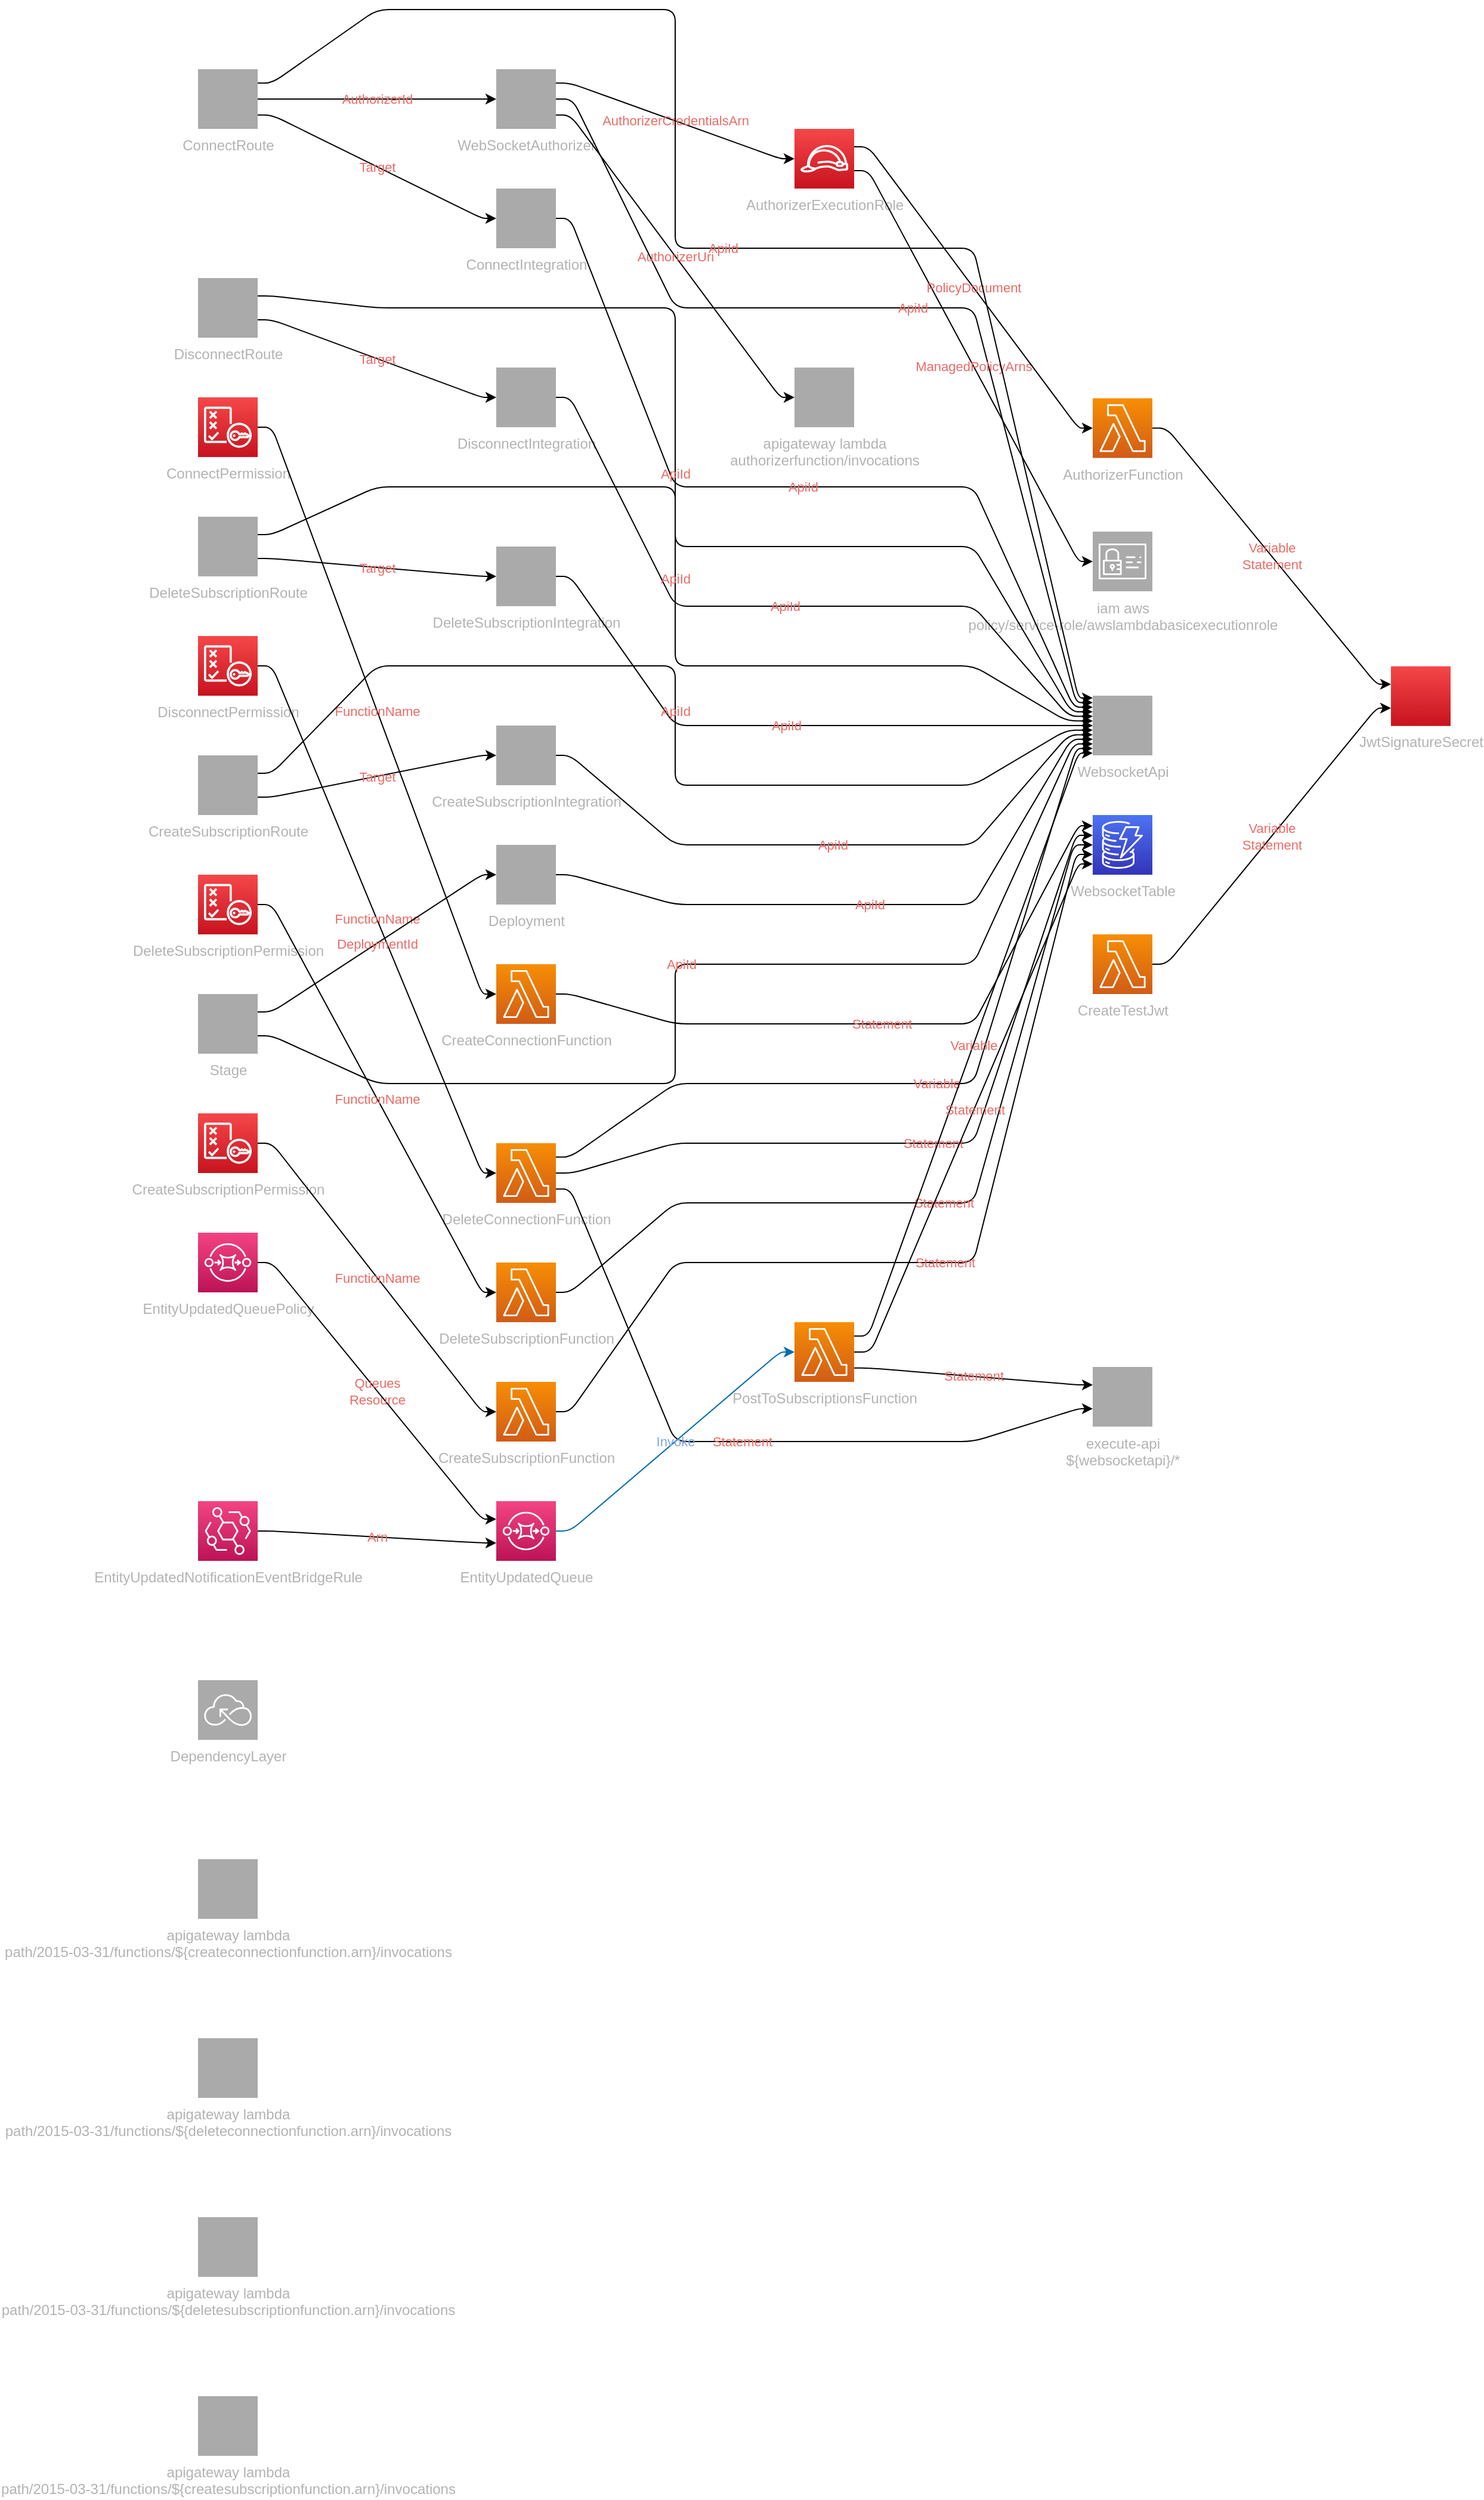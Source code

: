 <mxfile version="13.1.3" pages="2">
            <diagram id="diagramid" name="Diagram">
              <mxGraphModel><root><mxCell id="0"/><mxCell id="1" parent="0"/><mxCell id="2" value="DependencyLayer" style="outlineConnect=0;fontColor=#B3B3B3;gradientColor=#aaaaaa;gradientDirection=north;fillColor=#aaaaaa;strokeColor=#ffffff;dashed=0;verticalLabelPosition=bottom;verticalAlign=top;align=center;html=1;fontSize=12;fontStyle=0;aspect=fixed;shape=mxgraph.aws4.resourceIcon;resIcon=mxgraph.aws4.serverless;" vertex="1" parent="1"><mxGeometry y="1400" width="50" height="50" as="geometry"/></mxCell><mxCell id="3" value="WebsocketTable" style="outlineConnect=0;fontColor=#B3B3B3;gradientColor=#4D72F3;gradientDirection=north;fillColor=#3334B9;strokeColor=#ffffff;dashed=0;verticalLabelPosition=bottom;verticalAlign=top;align=center;html=1;fontSize=12;fontStyle=0;aspect=fixed;shape=mxgraph.aws4.resourceIcon;resIcon=mxgraph.aws4.dynamodb;" vertex="1" parent="1"><mxGeometry x="750" y="675" width="50" height="50" as="geometry"/></mxCell><mxCell id="4" value="WebsocketApi" style="outlineConnect=0;fontColor=#B3B3B3;gradientColor=#aaaaaa;gradientDirection=north;fillColor=#aaaaaa;strokeColor=#ffffff;dashed=0;verticalLabelPosition=bottom;verticalAlign=top;align=center;html=1;fontSize=12;fontStyle=0;aspect=fixed;shape=mxgraph.aws4.resourceIcon;resIcon=mxgraph.aws4.apigatewayv2;" vertex="1" parent="1"><mxGeometry x="750" y="575" width="50" height="50" as="geometry"/></mxCell><mxCell id="5" value="WebSocketAuthorizer" style="outlineConnect=0;fontColor=#B3B3B3;gradientColor=#aaaaaa;gradientDirection=north;fillColor=#aaaaaa;strokeColor=#ffffff;dashed=0;verticalLabelPosition=bottom;verticalAlign=top;align=center;html=1;fontSize=12;fontStyle=0;aspect=fixed;shape=mxgraph.aws4.resourceIcon;resIcon=mxgraph.aws4.apigatewayv2;" vertex="1" parent="1"><mxGeometry x="250" y="50" width="50" height="50" as="geometry"/></mxCell><mxCell id="6" value="AuthorizerFunction" style="outlineConnect=0;fontColor=#B3B3B3;gradientColor=#F78E04;gradientDirection=north;fillColor=#D05C17;strokeColor=#ffffff;dashed=0;verticalLabelPosition=bottom;verticalAlign=top;align=center;html=1;fontSize=12;fontStyle=0;aspect=fixed;shape=mxgraph.aws4.resourceIcon;resIcon=mxgraph.aws4.lambda;" vertex="1" parent="1"><mxGeometry x="750" y="325.781" width="50" height="50" as="geometry"/></mxCell><mxCell id="7" value="JwtSignatureSecret" style="outlineConnect=0;fontColor=#B3B3B3;gradientColor=#F54749;gradientDirection=north;fillColor=#C7131F;strokeColor=#ffffff;dashed=0;verticalLabelPosition=bottom;verticalAlign=top;align=center;html=1;fontSize=12;fontStyle=0;aspect=fixed;shape=mxgraph.aws4.resourceIcon;resIcon=mxgraph.aws4.secretsmanager;" vertex="1" parent="1"><mxGeometry x="1000" y="550.391" width="50" height="50" as="geometry"/></mxCell><mxCell id="8" value="AuthorizerExecutionRole" style="outlineConnect=0;fontColor=#B3B3B3;gradientColor=#F54749;gradientDirection=north;fillColor=#C7131F;strokeColor=#ffffff;dashed=0;verticalLabelPosition=bottom;verticalAlign=top;align=center;html=1;fontSize=12;fontStyle=0;aspect=fixed;shape=mxgraph.aws4.resourceIcon;resIcon=mxgraph.aws4.role;" vertex="1" parent="1"><mxGeometry x="500" y="100" width="50" height="50" as="geometry"/></mxCell><mxCell id="9" value="ConnectRoute" style="outlineConnect=0;fontColor=#B3B3B3;gradientColor=#aaaaaa;gradientDirection=north;fillColor=#aaaaaa;strokeColor=#ffffff;dashed=0;verticalLabelPosition=bottom;verticalAlign=top;align=center;html=1;fontSize=12;fontStyle=0;aspect=fixed;shape=mxgraph.aws4.resourceIcon;resIcon=mxgraph.aws4.apigatewayv2;" vertex="1" parent="1"><mxGeometry y="50" width="50" height="50" as="geometry"/></mxCell><mxCell id="10" value="ConnectIntegration" style="outlineConnect=0;fontColor=#B3B3B3;gradientColor=#aaaaaa;gradientDirection=north;fillColor=#aaaaaa;strokeColor=#ffffff;dashed=0;verticalLabelPosition=bottom;verticalAlign=top;align=center;html=1;fontSize=12;fontStyle=0;aspect=fixed;shape=mxgraph.aws4.resourceIcon;resIcon=mxgraph.aws4.apigatewayv2;" vertex="1" parent="1"><mxGeometry x="250" y="150" width="50" height="50" as="geometry"/></mxCell><mxCell id="11" value="CreateConnectionFunction" style="outlineConnect=0;fontColor=#B3B3B3;gradientColor=#F78E04;gradientDirection=north;fillColor=#D05C17;strokeColor=#ffffff;dashed=0;verticalLabelPosition=bottom;verticalAlign=top;align=center;html=1;fontSize=12;fontStyle=0;aspect=fixed;shape=mxgraph.aws4.resourceIcon;resIcon=mxgraph.aws4.lambda;" vertex="1" parent="1"><mxGeometry x="250" y="800" width="50" height="50" as="geometry"/></mxCell><mxCell id="12" value="ConnectPermission" style="outlineConnect=0;fontColor=#B3B3B3;gradientColor=#F54749;gradientDirection=north;fillColor=#C7131F;strokeColor=#ffffff;dashed=0;verticalLabelPosition=bottom;verticalAlign=top;align=center;html=1;fontSize=12;fontStyle=0;aspect=fixed;shape=mxgraph.aws4.resourceIcon;resIcon=mxgraph.aws4.policy;" vertex="1" parent="1"><mxGeometry y="325" width="50" height="50" as="geometry"/></mxCell><mxCell id="13" value="DisconnectRoute" style="outlineConnect=0;fontColor=#B3B3B3;gradientColor=#aaaaaa;gradientDirection=north;fillColor=#aaaaaa;strokeColor=#ffffff;dashed=0;verticalLabelPosition=bottom;verticalAlign=top;align=center;html=1;fontSize=12;fontStyle=0;aspect=fixed;shape=mxgraph.aws4.resourceIcon;resIcon=mxgraph.aws4.apigatewayv2;" vertex="1" parent="1"><mxGeometry y="225" width="50" height="50" as="geometry"/></mxCell><mxCell id="14" value="DisconnectIntegration" style="outlineConnect=0;fontColor=#B3B3B3;gradientColor=#aaaaaa;gradientDirection=north;fillColor=#aaaaaa;strokeColor=#ffffff;dashed=0;verticalLabelPosition=bottom;verticalAlign=top;align=center;html=1;fontSize=12;fontStyle=0;aspect=fixed;shape=mxgraph.aws4.resourceIcon;resIcon=mxgraph.aws4.apigatewayv2;" vertex="1" parent="1"><mxGeometry x="250" y="300" width="50" height="50" as="geometry"/></mxCell><mxCell id="15" value="DeleteConnectionFunction" style="outlineConnect=0;fontColor=#B3B3B3;gradientColor=#F78E04;gradientDirection=north;fillColor=#D05C17;strokeColor=#ffffff;dashed=0;verticalLabelPosition=bottom;verticalAlign=top;align=center;html=1;fontSize=12;fontStyle=0;aspect=fixed;shape=mxgraph.aws4.resourceIcon;resIcon=mxgraph.aws4.lambda;" vertex="1" parent="1"><mxGeometry x="250" y="950" width="50" height="50" as="geometry"/></mxCell><mxCell id="16" value="DisconnectPermission" style="outlineConnect=0;fontColor=#B3B3B3;gradientColor=#F54749;gradientDirection=north;fillColor=#C7131F;strokeColor=#ffffff;dashed=0;verticalLabelPosition=bottom;verticalAlign=top;align=center;html=1;fontSize=12;fontStyle=0;aspect=fixed;shape=mxgraph.aws4.resourceIcon;resIcon=mxgraph.aws4.policy;" vertex="1" parent="1"><mxGeometry y="525" width="50" height="50" as="geometry"/></mxCell><mxCell id="17" value="DeleteSubscriptionRoute" style="outlineConnect=0;fontColor=#B3B3B3;gradientColor=#aaaaaa;gradientDirection=north;fillColor=#aaaaaa;strokeColor=#ffffff;dashed=0;verticalLabelPosition=bottom;verticalAlign=top;align=center;html=1;fontSize=12;fontStyle=0;aspect=fixed;shape=mxgraph.aws4.resourceIcon;resIcon=mxgraph.aws4.apigatewayv2;" vertex="1" parent="1"><mxGeometry y="425" width="50" height="50" as="geometry"/></mxCell><mxCell id="18" value="DeleteSubscriptionIntegration" style="outlineConnect=0;fontColor=#B3B3B3;gradientColor=#aaaaaa;gradientDirection=north;fillColor=#aaaaaa;strokeColor=#ffffff;dashed=0;verticalLabelPosition=bottom;verticalAlign=top;align=center;html=1;fontSize=12;fontStyle=0;aspect=fixed;shape=mxgraph.aws4.resourceIcon;resIcon=mxgraph.aws4.apigatewayv2;" vertex="1" parent="1"><mxGeometry x="250" y="450" width="50" height="50" as="geometry"/></mxCell><mxCell id="19" value="DeleteSubscriptionFunction" style="outlineConnect=0;fontColor=#B3B3B3;gradientColor=#F78E04;gradientDirection=north;fillColor=#D05C17;strokeColor=#ffffff;dashed=0;verticalLabelPosition=bottom;verticalAlign=top;align=center;html=1;fontSize=12;fontStyle=0;aspect=fixed;shape=mxgraph.aws4.resourceIcon;resIcon=mxgraph.aws4.lambda;" vertex="1" parent="1"><mxGeometry x="250" y="1050" width="50" height="50" as="geometry"/></mxCell><mxCell id="20" value="DeleteSubscriptionPermission" style="outlineConnect=0;fontColor=#B3B3B3;gradientColor=#F54749;gradientDirection=north;fillColor=#C7131F;strokeColor=#ffffff;dashed=0;verticalLabelPosition=bottom;verticalAlign=top;align=center;html=1;fontSize=12;fontStyle=0;aspect=fixed;shape=mxgraph.aws4.resourceIcon;resIcon=mxgraph.aws4.policy;" vertex="1" parent="1"><mxGeometry y="725" width="50" height="50" as="geometry"/></mxCell><mxCell id="21" value="CreateSubscriptionRoute" style="outlineConnect=0;fontColor=#B3B3B3;gradientColor=#aaaaaa;gradientDirection=north;fillColor=#aaaaaa;strokeColor=#ffffff;dashed=0;verticalLabelPosition=bottom;verticalAlign=top;align=center;html=1;fontSize=12;fontStyle=0;aspect=fixed;shape=mxgraph.aws4.resourceIcon;resIcon=mxgraph.aws4.apigatewayv2;" vertex="1" parent="1"><mxGeometry y="625" width="50" height="50" as="geometry"/></mxCell><mxCell id="22" value="CreateSubscriptionIntegration" style="outlineConnect=0;fontColor=#B3B3B3;gradientColor=#aaaaaa;gradientDirection=north;fillColor=#aaaaaa;strokeColor=#ffffff;dashed=0;verticalLabelPosition=bottom;verticalAlign=top;align=center;html=1;fontSize=12;fontStyle=0;aspect=fixed;shape=mxgraph.aws4.resourceIcon;resIcon=mxgraph.aws4.apigatewayv2;" vertex="1" parent="1"><mxGeometry x="250" y="600" width="50" height="50" as="geometry"/></mxCell><mxCell id="23" value="CreateSubscriptionFunction" style="outlineConnect=0;fontColor=#B3B3B3;gradientColor=#F78E04;gradientDirection=north;fillColor=#D05C17;strokeColor=#ffffff;dashed=0;verticalLabelPosition=bottom;verticalAlign=top;align=center;html=1;fontSize=12;fontStyle=0;aspect=fixed;shape=mxgraph.aws4.resourceIcon;resIcon=mxgraph.aws4.lambda;" vertex="1" parent="1"><mxGeometry x="250" y="1150" width="50" height="50" as="geometry"/></mxCell><mxCell id="24" value="CreateSubscriptionPermission" style="outlineConnect=0;fontColor=#B3B3B3;gradientColor=#F54749;gradientDirection=north;fillColor=#C7131F;strokeColor=#ffffff;dashed=0;verticalLabelPosition=bottom;verticalAlign=top;align=center;html=1;fontSize=12;fontStyle=0;aspect=fixed;shape=mxgraph.aws4.resourceIcon;resIcon=mxgraph.aws4.policy;" vertex="1" parent="1"><mxGeometry y="925" width="50" height="50" as="geometry"/></mxCell><mxCell id="25" value="Stage" style="outlineConnect=0;fontColor=#B3B3B3;gradientColor=#aaaaaa;gradientDirection=north;fillColor=#aaaaaa;strokeColor=#ffffff;dashed=0;verticalLabelPosition=bottom;verticalAlign=top;align=center;html=1;fontSize=12;fontStyle=0;aspect=fixed;shape=mxgraph.aws4.resourceIcon;resIcon=mxgraph.aws4.apigatewayv2;" vertex="1" parent="1"><mxGeometry y="825" width="50" height="50" as="geometry"/></mxCell><mxCell id="26" value="Deployment" style="outlineConnect=0;fontColor=#B3B3B3;gradientColor=#aaaaaa;gradientDirection=north;fillColor=#aaaaaa;strokeColor=#ffffff;dashed=0;verticalLabelPosition=bottom;verticalAlign=top;align=center;html=1;fontSize=12;fontStyle=0;aspect=fixed;shape=mxgraph.aws4.resourceIcon;resIcon=mxgraph.aws4.apigatewayv2;" vertex="1" parent="1"><mxGeometry x="250" y="700" width="50" height="50" as="geometry"/></mxCell><mxCell id="27" value="PostToSubscriptionsFunction" style="outlineConnect=0;fontColor=#B3B3B3;gradientColor=#F78E04;gradientDirection=north;fillColor=#D05C17;strokeColor=#ffffff;dashed=0;verticalLabelPosition=bottom;verticalAlign=top;align=center;html=1;fontSize=12;fontStyle=0;aspect=fixed;shape=mxgraph.aws4.resourceIcon;resIcon=mxgraph.aws4.lambda;" vertex="1" parent="1"><mxGeometry x="500" y="1100" width="50" height="50" as="geometry"/></mxCell><mxCell id="28" value="EntityUpdatedQueue" style="outlineConnect=0;fontColor=#B3B3B3;gradientColor=#F34482;gradientDirection=north;fillColor=#BC1356;strokeColor=#ffffff;dashed=0;verticalLabelPosition=bottom;verticalAlign=top;align=center;html=1;fontSize=12;fontStyle=0;aspect=fixed;shape=mxgraph.aws4.resourceIcon;resIcon=mxgraph.aws4.sqs;" vertex="1" parent="1"><mxGeometry x="250" y="1250" width="50" height="50" as="geometry"/></mxCell><mxCell id="29" value="EntityUpdatedNotificationEventBridgeRule" style="outlineConnect=0;fontColor=#B3B3B3;gradientColor=#F34482;gradientDirection=north;fillColor=#BC1356;strokeColor=#ffffff;dashed=0;verticalLabelPosition=bottom;verticalAlign=top;align=center;html=1;fontSize=12;fontStyle=0;aspect=fixed;shape=mxgraph.aws4.resourceIcon;resIcon=mxgraph.aws4.eventbridge;" vertex="1" parent="1"><mxGeometry y="1250" width="50" height="50" as="geometry"/></mxCell><mxCell id="30" value="EntityUpdatedQueuePolicy" style="outlineConnect=0;fontColor=#B3B3B3;gradientColor=#F34482;gradientDirection=north;fillColor=#BC1356;strokeColor=#ffffff;dashed=0;verticalLabelPosition=bottom;verticalAlign=top;align=center;html=1;fontSize=12;fontStyle=0;aspect=fixed;shape=mxgraph.aws4.resourceIcon;resIcon=mxgraph.aws4.sqs;" vertex="1" parent="1"><mxGeometry y="1025" width="50" height="50" as="geometry"/></mxCell><mxCell id="31" value="CreateTestJwt" style="outlineConnect=0;fontColor=#B3B3B3;gradientColor=#F78E04;gradientDirection=north;fillColor=#D05C17;strokeColor=#ffffff;dashed=0;verticalLabelPosition=bottom;verticalAlign=top;align=center;html=1;fontSize=12;fontStyle=0;aspect=fixed;shape=mxgraph.aws4.resourceIcon;resIcon=mxgraph.aws4.lambda;" vertex="1" parent="1"><mxGeometry x="750" y="775" width="50" height="50" as="geometry"/></mxCell><mxCell id="32" value="apigateway  lambda&#xA;authorizerfunction/invocations" style="outlineConnect=0;fontColor=#B3B3B3;gradientColor=#aaaaaa;gradientDirection=north;fillColor=#aaaaaa;strokeColor=#ffffff;dashed=0;verticalLabelPosition=bottom;verticalAlign=top;align=center;html=1;fontSize=12;fontStyle=0;aspect=fixed;shape=mxgraph.aws4.resourceIcon;resIcon=mxgraph.aws4.apigateway;" vertex="1" parent="1"><mxGeometry x="500" y="300" width="50" height="50" as="geometry"/></mxCell><mxCell id="33" value="iam  aws&#xA;policy/service-role/awslambdabasicexecutionrole" style="outlineConnect=0;fontColor=#B3B3B3;gradientColor=#aaaaaa;gradientDirection=north;fillColor=#aaaaaa;strokeColor=#ffffff;dashed=0;verticalLabelPosition=bottom;verticalAlign=top;align=center;html=1;fontSize=12;fontStyle=0;aspect=fixed;shape=mxgraph.aws4.resourceIcon;resIcon=mxgraph.aws4.identity_and_access_management;" vertex="1" parent="1"><mxGeometry x="750" y="437.5" width="50" height="50" as="geometry"/></mxCell><mxCell id="34" value="apigateway  lambda&#xA;path/2015-03-31/functions/${createconnectionfunction.arn}/invocations" style="outlineConnect=0;fontColor=#B3B3B3;gradientColor=#aaaaaa;gradientDirection=north;fillColor=#aaaaaa;strokeColor=#ffffff;dashed=0;verticalLabelPosition=bottom;verticalAlign=top;align=center;html=1;fontSize=12;fontStyle=0;aspect=fixed;shape=mxgraph.aws4.resourceIcon;resIcon=mxgraph.aws4.apigateway;" vertex="1" parent="1"><mxGeometry y="1550" width="50" height="50" as="geometry"/></mxCell><mxCell id="35" value="apigateway  lambda&#xA;path/2015-03-31/functions/${deleteconnectionfunction.arn}/invocations" style="outlineConnect=0;fontColor=#B3B3B3;gradientColor=#aaaaaa;gradientDirection=north;fillColor=#aaaaaa;strokeColor=#ffffff;dashed=0;verticalLabelPosition=bottom;verticalAlign=top;align=center;html=1;fontSize=12;fontStyle=0;aspect=fixed;shape=mxgraph.aws4.resourceIcon;resIcon=mxgraph.aws4.apigateway;" vertex="1" parent="1"><mxGeometry y="1700" width="50" height="50" as="geometry"/></mxCell><mxCell id="36" value="execute-api  &#xA;${websocketapi}/*" style="outlineConnect=0;fontColor=#B3B3B3;gradientColor=#aaaaaa;gradientDirection=north;fillColor=#aaaaaa;strokeColor=#ffffff;dashed=0;verticalLabelPosition=bottom;verticalAlign=top;align=center;html=1;fontSize=12;fontStyle=0;aspect=fixed;shape=mxgraph.aws4.resourceIcon;resIcon=mxgraph.aws4.execute-api;" vertex="1" parent="1"><mxGeometry x="750" y="1137.5" width="50" height="50" as="geometry"/></mxCell><mxCell id="37" value="apigateway  lambda&#xA;path/2015-03-31/functions/${deletesubscriptionfunction.arn}/invocations" style="outlineConnect=0;fontColor=#B3B3B3;gradientColor=#aaaaaa;gradientDirection=north;fillColor=#aaaaaa;strokeColor=#ffffff;dashed=0;verticalLabelPosition=bottom;verticalAlign=top;align=center;html=1;fontSize=12;fontStyle=0;aspect=fixed;shape=mxgraph.aws4.resourceIcon;resIcon=mxgraph.aws4.apigateway;" vertex="1" parent="1"><mxGeometry y="1850" width="50" height="50" as="geometry"/></mxCell><mxCell id="38" value="apigateway  lambda&#xA;path/2015-03-31/functions/${createsubscriptionfunction.arn}/invocations" style="outlineConnect=0;fontColor=#B3B3B3;gradientColor=#aaaaaa;gradientDirection=north;fillColor=#aaaaaa;strokeColor=#ffffff;dashed=0;verticalLabelPosition=bottom;verticalAlign=top;align=center;html=1;fontSize=12;fontStyle=0;aspect=fixed;shape=mxgraph.aws4.resourceIcon;resIcon=mxgraph.aws4.apigateway;" vertex="1" parent="1"><mxGeometry y="2000" width="50" height="50" as="geometry"/></mxCell><mxCell id="WebsocketApi|WebSocketAuthorizer" value="ApiId" style="edgeStyle=orthogonalEdgeStyle;rounded=1;orthogonalLoop=1;jettySize=auto;html=1;labelBackgroundColor=none;fontColor=#EA6B66;noEdgeStyle=1;orthogonal=1;" edge="1" parent="1" source="5" target="4"><mxGeometry relative="1" as="geometry"><Array as="points"><mxPoint x="314" y="75"/><mxPoint x="400" y="250"/><mxPoint x="650" y="250"/><mxPoint x="736" y="580.769"/></Array></mxGeometry></mxCell><mxCell id="apigateway  lambda&#xA;authorizerfunction/invocations|WebSocketAuthorizer" value="AuthorizerUri" style="edgeStyle=orthogonalEdgeStyle;rounded=1;orthogonalLoop=1;jettySize=auto;html=1;labelBackgroundColor=none;fontColor=#EA6B66;noEdgeStyle=1;orthogonal=1;" edge="1" parent="1" source="5" target="32"><mxGeometry relative="1" as="geometry"><Array as="points"><mxPoint x="312" y="88.333"/><mxPoint x="488" y="325"/></Array></mxGeometry></mxCell><mxCell id="AuthorizerExecutionRole|WebSocketAuthorizer" value="AuthorizerCredentialsArn" style="edgeStyle=orthogonalEdgeStyle;rounded=1;orthogonalLoop=1;jettySize=auto;html=1;labelBackgroundColor=none;fontColor=#EA6B66;noEdgeStyle=1;orthogonal=1;" edge="1" parent="1" source="5" target="8"><mxGeometry relative="1" as="geometry"><Array as="points"><mxPoint x="312" y="61.667"/><mxPoint x="488" y="125"/></Array></mxGeometry></mxCell><mxCell id="JwtSignatureSecret|AuthorizerFunction" value="Variable&#xA;Statement" style="edgeStyle=orthogonalEdgeStyle;rounded=1;orthogonalLoop=1;jettySize=auto;html=1;labelBackgroundColor=none;fontColor=#EA6B66;noEdgeStyle=1;orthogonal=1;" edge="1" parent="1" source="6" target="7"><mxGeometry relative="1" as="geometry"><Array as="points"><mxPoint x="812" y="350.781"/><mxPoint x="988" y="565.391"/></Array></mxGeometry></mxCell><mxCell id="iam  aws&#xA;policy/service-role/awslambdabasicexecutionrole|AuthorizerExecutionRole" value="ManagedPolicyArns" style="edgeStyle=orthogonalEdgeStyle;rounded=1;orthogonalLoop=1;jettySize=auto;html=1;labelBackgroundColor=none;fontColor=#EA6B66;noEdgeStyle=1;orthogonal=1;" edge="1" parent="1" source="8" target="33"><mxGeometry relative="1" as="geometry"><Array as="points"><mxPoint x="562" y="135"/><mxPoint x="738" y="462.5"/></Array></mxGeometry></mxCell><mxCell id="AuthorizerFunction|AuthorizerExecutionRole" value="PolicyDocument" style="edgeStyle=orthogonalEdgeStyle;rounded=1;orthogonalLoop=1;jettySize=auto;html=1;labelBackgroundColor=none;fontColor=#EA6B66;noEdgeStyle=1;orthogonal=1;" edge="1" parent="1" source="8" target="6"><mxGeometry relative="1" as="geometry"><Array as="points"><mxPoint x="562" y="115"/><mxPoint x="738" y="350.781"/></Array></mxGeometry></mxCell><mxCell id="WebsocketApi|ConnectRoute" value="ApiId" style="edgeStyle=orthogonalEdgeStyle;rounded=1;orthogonalLoop=1;jettySize=auto;html=1;labelBackgroundColor=none;fontColor=#EA6B66;noEdgeStyle=1;orthogonal=1;" edge="1" parent="1" source="9" target="4"><mxGeometry relative="1" as="geometry"><Array as="points"><mxPoint x="62" y="61.667"/><mxPoint x="150"/><mxPoint x="400"/><mxPoint x="400" y="200"/><mxPoint x="650" y="200"/><mxPoint x="738" y="576.923"/></Array></mxGeometry></mxCell><mxCell id="WebSocketAuthorizer|ConnectRoute" value="AuthorizerId" style="edgeStyle=orthogonalEdgeStyle;rounded=1;orthogonalLoop=1;jettySize=auto;html=1;labelBackgroundColor=none;fontColor=#EA6B66;noEdgeStyle=1;orthogonal=1;" edge="1" parent="1" source="9" target="5"><mxGeometry relative="1" as="geometry"><Array as="points"><mxPoint x="64" y="75"/><mxPoint x="238" y="75"/></Array></mxGeometry></mxCell><mxCell id="ConnectIntegration|ConnectRoute" value="Target" style="edgeStyle=orthogonalEdgeStyle;rounded=1;orthogonalLoop=1;jettySize=auto;html=1;labelBackgroundColor=none;fontColor=#EA6B66;noEdgeStyle=1;orthogonal=1;" edge="1" parent="1" source="9" target="10"><mxGeometry relative="1" as="geometry"><Array as="points"><mxPoint x="62" y="88.333"/><mxPoint x="238" y="175"/></Array></mxGeometry></mxCell><mxCell id="WebsocketApi|ConnectIntegration" value="ApiId" style="edgeStyle=orthogonalEdgeStyle;rounded=1;orthogonalLoop=1;jettySize=auto;html=1;labelBackgroundColor=none;fontColor=#EA6B66;noEdgeStyle=1;orthogonal=1;" edge="1" parent="1" source="10" target="4"><mxGeometry relative="1" as="geometry"><Array as="points"><mxPoint x="312" y="175"/><mxPoint x="400" y="400"/><mxPoint x="650" y="400"/><mxPoint x="734" y="584.615"/></Array></mxGeometry></mxCell><mxCell id="WebsocketTable|CreateConnectionFunction" value="Statement" style="edgeStyle=orthogonalEdgeStyle;rounded=1;orthogonalLoop=1;jettySize=auto;html=1;labelBackgroundColor=none;fontColor=#EA6B66;noEdgeStyle=1;orthogonal=1;" edge="1" parent="1" source="11" target="3"><mxGeometry relative="1" as="geometry"><Array as="points"><mxPoint x="312" y="825"/><mxPoint x="400" y="850"/><mxPoint x="650" y="850"/><mxPoint x="738" y="684"/></Array></mxGeometry></mxCell><mxCell id="CreateConnectionFunction|ConnectPermission" value="FunctionName" style="edgeStyle=orthogonalEdgeStyle;rounded=1;orthogonalLoop=1;jettySize=auto;html=1;labelBackgroundColor=none;fontColor=#EA6B66;noEdgeStyle=1;orthogonal=1;" edge="1" parent="1" source="12" target="11"><mxGeometry relative="1" as="geometry"><Array as="points"><mxPoint x="62" y="350"/><mxPoint x="238" y="825"/></Array></mxGeometry></mxCell><mxCell id="WebsocketApi|DisconnectRoute" value="ApiId" style="edgeStyle=orthogonalEdgeStyle;rounded=1;orthogonalLoop=1;jettySize=auto;html=1;labelBackgroundColor=none;fontColor=#EA6B66;noEdgeStyle=1;orthogonal=1;" edge="1" parent="1" source="13" target="4"><mxGeometry relative="1" as="geometry"><Array as="points"><mxPoint x="62" y="240"/><mxPoint x="150" y="250"/><mxPoint x="400" y="250"/><mxPoint x="400" y="450"/><mxPoint x="650" y="450"/><mxPoint x="732" y="588.462"/></Array></mxGeometry></mxCell><mxCell id="DisconnectIntegration|DisconnectRoute" value="Target" style="edgeStyle=orthogonalEdgeStyle;rounded=1;orthogonalLoop=1;jettySize=auto;html=1;labelBackgroundColor=none;fontColor=#EA6B66;noEdgeStyle=1;orthogonal=1;" edge="1" parent="1" source="13" target="14"><mxGeometry relative="1" as="geometry"><Array as="points"><mxPoint x="62" y="260"/><mxPoint x="238" y="325"/></Array></mxGeometry></mxCell><mxCell id="WebsocketApi|DisconnectIntegration" value="ApiId" style="edgeStyle=orthogonalEdgeStyle;rounded=1;orthogonalLoop=1;jettySize=auto;html=1;labelBackgroundColor=none;fontColor=#EA6B66;noEdgeStyle=1;orthogonal=1;" edge="1" parent="1" source="14" target="4"><mxGeometry relative="1" as="geometry"><Array as="points"><mxPoint x="312" y="325"/><mxPoint x="400" y="500"/><mxPoint x="650" y="500"/><mxPoint x="730" y="592.308"/></Array></mxGeometry></mxCell><mxCell id="WebsocketApi|DeleteConnectionFunction" value="Variable" style="edgeStyle=orthogonalEdgeStyle;rounded=1;orthogonalLoop=1;jettySize=auto;html=1;labelBackgroundColor=none;fontColor=#EA6B66;noEdgeStyle=1;orthogonal=1;" edge="1" parent="1" source="15" target="4"><mxGeometry relative="1" as="geometry"><Array as="points"><mxPoint x="312" y="961.667"/><mxPoint x="400" y="900"/><mxPoint x="650" y="900"/><mxPoint x="736" y="619.231"/></Array></mxGeometry></mxCell><mxCell id="execute-api  &#xA;${websocketapi}/*|DeleteConnectionFunction" value="Statement" style="edgeStyle=orthogonalEdgeStyle;rounded=1;orthogonalLoop=1;jettySize=auto;html=1;labelBackgroundColor=none;fontColor=#EA6B66;noEdgeStyle=1;orthogonal=1;" edge="1" parent="1" source="15" target="36"><mxGeometry relative="1" as="geometry"><Array as="points"><mxPoint x="312" y="988.333"/><mxPoint x="400" y="1200"/><mxPoint x="650" y="1200"/><mxPoint x="738" y="1172.5"/></Array></mxGeometry></mxCell><mxCell id="WebsocketTable|DeleteConnectionFunction" value="Statement" style="edgeStyle=orthogonalEdgeStyle;rounded=1;orthogonalLoop=1;jettySize=auto;html=1;labelBackgroundColor=none;fontColor=#EA6B66;noEdgeStyle=1;orthogonal=1;" edge="1" parent="1" source="15" target="3"><mxGeometry relative="1" as="geometry"><Array as="points"><mxPoint x="314" y="975"/><mxPoint x="400" y="950"/><mxPoint x="650" y="950"/><mxPoint x="736" y="692"/></Array></mxGeometry></mxCell><mxCell id="DeleteConnectionFunction|DisconnectPermission" value="FunctionName" style="edgeStyle=orthogonalEdgeStyle;rounded=1;orthogonalLoop=1;jettySize=auto;html=1;labelBackgroundColor=none;fontColor=#EA6B66;noEdgeStyle=1;orthogonal=1;" edge="1" parent="1" source="16" target="15"><mxGeometry relative="1" as="geometry"><Array as="points"><mxPoint x="62" y="550"/><mxPoint x="238" y="975"/></Array></mxGeometry></mxCell><mxCell id="WebsocketApi|DeleteSubscriptionRoute" value="ApiId" style="edgeStyle=orthogonalEdgeStyle;rounded=1;orthogonalLoop=1;jettySize=auto;html=1;labelBackgroundColor=none;fontColor=#EA6B66;noEdgeStyle=1;orthogonal=1;" edge="1" parent="1" source="17" target="4"><mxGeometry relative="1" as="geometry"><Array as="points"><mxPoint x="62" y="440"/><mxPoint x="150" y="400"/><mxPoint x="400" y="400"/><mxPoint x="400" y="550"/><mxPoint x="650" y="550"/><mxPoint x="728" y="596.154"/></Array></mxGeometry></mxCell><mxCell id="DeleteSubscriptionIntegration|DeleteSubscriptionRoute" value="Target" style="edgeStyle=orthogonalEdgeStyle;rounded=1;orthogonalLoop=1;jettySize=auto;html=1;labelBackgroundColor=none;fontColor=#EA6B66;noEdgeStyle=1;orthogonal=1;" edge="1" parent="1" source="17" target="18"><mxGeometry relative="1" as="geometry"><Array as="points"><mxPoint x="62" y="460"/><mxPoint x="238" y="475"/></Array></mxGeometry></mxCell><mxCell id="WebsocketApi|DeleteSubscriptionIntegration" value="ApiId" style="edgeStyle=orthogonalEdgeStyle;rounded=1;orthogonalLoop=1;jettySize=auto;html=1;labelBackgroundColor=none;fontColor=#EA6B66;noEdgeStyle=1;orthogonal=1;" edge="1" parent="1" source="18" target="4"><mxGeometry relative="1" as="geometry"><Array as="points"><mxPoint x="312" y="475"/><mxPoint x="400" y="600"/><mxPoint x="650" y="600"/><mxPoint x="726" y="600.0"/></Array></mxGeometry></mxCell><mxCell id="WebsocketTable|DeleteSubscriptionFunction" value="Statement" style="edgeStyle=orthogonalEdgeStyle;rounded=1;orthogonalLoop=1;jettySize=auto;html=1;labelBackgroundColor=none;fontColor=#EA6B66;noEdgeStyle=1;orthogonal=1;" edge="1" parent="1" source="19" target="3"><mxGeometry relative="1" as="geometry"><Array as="points"><mxPoint x="312" y="1075"/><mxPoint x="400" y="1000"/><mxPoint x="650" y="1000"/><mxPoint x="734" y="700"/></Array></mxGeometry></mxCell><mxCell id="DeleteSubscriptionFunction|DeleteSubscriptionPermission" value="FunctionName" style="edgeStyle=orthogonalEdgeStyle;rounded=1;orthogonalLoop=1;jettySize=auto;html=1;labelBackgroundColor=none;fontColor=#EA6B66;noEdgeStyle=1;orthogonal=1;" edge="1" parent="1" source="20" target="19"><mxGeometry relative="1" as="geometry"><Array as="points"><mxPoint x="62" y="750"/><mxPoint x="238" y="1075"/></Array></mxGeometry></mxCell><mxCell id="WebsocketApi|CreateSubscriptionRoute" value="ApiId" style="edgeStyle=orthogonalEdgeStyle;rounded=1;orthogonalLoop=1;jettySize=auto;html=1;labelBackgroundColor=none;fontColor=#EA6B66;noEdgeStyle=1;orthogonal=1;" edge="1" parent="1" source="21" target="4"><mxGeometry relative="1" as="geometry"><Array as="points"><mxPoint x="62" y="640"/><mxPoint x="150" y="550"/><mxPoint x="400" y="550"/><mxPoint x="400" y="650"/><mxPoint x="650" y="650"/><mxPoint x="728" y="603.846"/></Array></mxGeometry></mxCell><mxCell id="CreateSubscriptionIntegration|CreateSubscriptionRoute" value="Target" style="edgeStyle=orthogonalEdgeStyle;rounded=1;orthogonalLoop=1;jettySize=auto;html=1;labelBackgroundColor=none;fontColor=#EA6B66;noEdgeStyle=1;orthogonal=1;" edge="1" parent="1" source="21" target="22"><mxGeometry relative="1" as="geometry"><Array as="points"><mxPoint x="62" y="660"/><mxPoint x="238" y="625"/></Array></mxGeometry></mxCell><mxCell id="WebsocketApi|CreateSubscriptionIntegration" value="ApiId" style="edgeStyle=orthogonalEdgeStyle;rounded=1;orthogonalLoop=1;jettySize=auto;html=1;labelBackgroundColor=none;fontColor=#EA6B66;noEdgeStyle=1;orthogonal=1;" edge="1" parent="1" source="22" target="4"><mxGeometry relative="1" as="geometry"><Array as="points"><mxPoint x="312" y="625"/><mxPoint x="400" y="700"/><mxPoint x="650" y="700"/><mxPoint x="730" y="607.692"/></Array></mxGeometry></mxCell><mxCell id="WebsocketTable|CreateSubscriptionFunction" value="Statement" style="edgeStyle=orthogonalEdgeStyle;rounded=1;orthogonalLoop=1;jettySize=auto;html=1;labelBackgroundColor=none;fontColor=#EA6B66;noEdgeStyle=1;orthogonal=1;" edge="1" parent="1" source="23" target="3"><mxGeometry relative="1" as="geometry"><Array as="points"><mxPoint x="312" y="1175"/><mxPoint x="400" y="1050"/><mxPoint x="650" y="1050"/><mxPoint x="736" y="708"/></Array></mxGeometry></mxCell><mxCell id="CreateSubscriptionFunction|CreateSubscriptionPermission" value="FunctionName" style="edgeStyle=orthogonalEdgeStyle;rounded=1;orthogonalLoop=1;jettySize=auto;html=1;labelBackgroundColor=none;fontColor=#EA6B66;noEdgeStyle=1;orthogonal=1;" edge="1" parent="1" source="24" target="23"><mxGeometry relative="1" as="geometry"><Array as="points"><mxPoint x="62" y="950"/><mxPoint x="238" y="1175"/></Array></mxGeometry></mxCell><mxCell id="Deployment|Stage" value="DeploymentId" style="edgeStyle=orthogonalEdgeStyle;rounded=1;orthogonalLoop=1;jettySize=auto;html=1;labelBackgroundColor=none;fontColor=#EA6B66;noEdgeStyle=1;orthogonal=1;" edge="1" parent="1" source="25" target="26"><mxGeometry relative="1" as="geometry"><Array as="points"><mxPoint x="62" y="840"/><mxPoint x="238" y="725"/></Array></mxGeometry></mxCell><mxCell id="WebsocketApi|Stage" value="ApiId" style="edgeStyle=orthogonalEdgeStyle;rounded=1;orthogonalLoop=1;jettySize=auto;html=1;labelBackgroundColor=none;fontColor=#EA6B66;noEdgeStyle=1;orthogonal=1;" edge="1" parent="1" source="25" target="4"><mxGeometry relative="1" as="geometry"><Array as="points"><mxPoint x="62" y="860"/><mxPoint x="150" y="900"/><mxPoint x="400" y="900"/><mxPoint x="400" y="800"/><mxPoint x="650" y="800"/><mxPoint x="734" y="615.385"/></Array></mxGeometry></mxCell><mxCell id="WebsocketApi|Deployment" value="ApiId" style="edgeStyle=orthogonalEdgeStyle;rounded=1;orthogonalLoop=1;jettySize=auto;html=1;labelBackgroundColor=none;fontColor=#EA6B66;noEdgeStyle=1;orthogonal=1;" edge="1" parent="1" source="26" target="4"><mxGeometry relative="1" as="geometry"><Array as="points"><mxPoint x="312" y="725"/><mxPoint x="400" y="750"/><mxPoint x="650" y="750"/><mxPoint x="732" y="611.538"/></Array></mxGeometry></mxCell><mxCell id="WebsocketApi|PostToSubscriptionsFunction" value="Variable" style="edgeStyle=orthogonalEdgeStyle;rounded=1;orthogonalLoop=1;jettySize=auto;html=1;labelBackgroundColor=none;fontColor=#EA6B66;noEdgeStyle=1;orthogonal=1;" edge="1" parent="1" source="27" target="4"><mxGeometry relative="1" as="geometry"><Array as="points"><mxPoint x="562" y="1111.667"/><mxPoint x="738" y="623.077"/></Array></mxGeometry></mxCell><mxCell id="execute-api  &#xA;${websocketapi}/*|PostToSubscriptionsFunction" value="Statement" style="edgeStyle=orthogonalEdgeStyle;rounded=1;orthogonalLoop=1;jettySize=auto;html=1;labelBackgroundColor=none;fontColor=#EA6B66;noEdgeStyle=1;orthogonal=1;" edge="1" parent="1" source="27" target="36"><mxGeometry relative="1" as="geometry"><Array as="points"><mxPoint x="562" y="1138.333"/><mxPoint x="738" y="1152.5"/></Array></mxGeometry></mxCell><mxCell id="EntityUpdatedQueue|PostToSubscriptionsFunction" value="Invoke" style="edgeStyle=orthogonalEdgeStyle;rounded=1;orthogonalLoop=1;jettySize=auto;html=1;fillColor=#1ba1e2;strokeColor=#006EAF;labelBackgroundColor=none;fontColor=#7EA6E0;noEdgeStyle=1;orthogonal=1;" edge="1" parent="1" source="28" target="27"><mxGeometry relative="1" as="geometry"><Array as="points"><mxPoint x="312" y="1275"/><mxPoint x="488" y="1125"/></Array></mxGeometry></mxCell><mxCell id="WebsocketTable|PostToSubscriptionsFunction" value="Statement" style="edgeStyle=orthogonalEdgeStyle;rounded=1;orthogonalLoop=1;jettySize=auto;html=1;labelBackgroundColor=none;fontColor=#EA6B66;noEdgeStyle=1;orthogonal=1;" edge="1" parent="1" source="27" target="3"><mxGeometry relative="1" as="geometry"><Array as="points"><mxPoint x="564" y="1125"/><mxPoint x="738" y="716"/></Array></mxGeometry></mxCell><mxCell id="EntityUpdatedQueue|EntityUpdatedNotificationEventBridgeRule" value="Arn" style="edgeStyle=orthogonalEdgeStyle;rounded=1;orthogonalLoop=1;jettySize=auto;html=1;labelBackgroundColor=none;fontColor=#EA6B66;noEdgeStyle=1;orthogonal=1;" edge="1" parent="1" source="29" target="28"><mxGeometry relative="1" as="geometry"><Array as="points"><mxPoint x="62" y="1275"/><mxPoint x="238" y="1285"/></Array></mxGeometry></mxCell><mxCell id="EntityUpdatedQueue|EntityUpdatedQueuePolicy" value="Queues&#xA;Resource" style="edgeStyle=orthogonalEdgeStyle;rounded=1;orthogonalLoop=1;jettySize=auto;html=1;labelBackgroundColor=none;fontColor=#EA6B66;noEdgeStyle=1;orthogonal=1;" edge="1" parent="1" source="30" target="28"><mxGeometry relative="1" as="geometry"><Array as="points"><mxPoint x="62" y="1050"/><mxPoint x="238" y="1265"/></Array></mxGeometry></mxCell><mxCell id="JwtSignatureSecret|CreateTestJwt" value="Variable&#xA;Statement" style="edgeStyle=orthogonalEdgeStyle;rounded=1;orthogonalLoop=1;jettySize=auto;html=1;labelBackgroundColor=none;fontColor=#EA6B66;noEdgeStyle=1;orthogonal=1;" edge="1" parent="1" source="31" target="7"><mxGeometry relative="1" as="geometry"><Array as="points"><mxPoint x="812" y="800"/><mxPoint x="988" y="585.391"/></Array></mxGeometry></mxCell></root></mxGraphModel>
            </diagram>
          </mxfile>